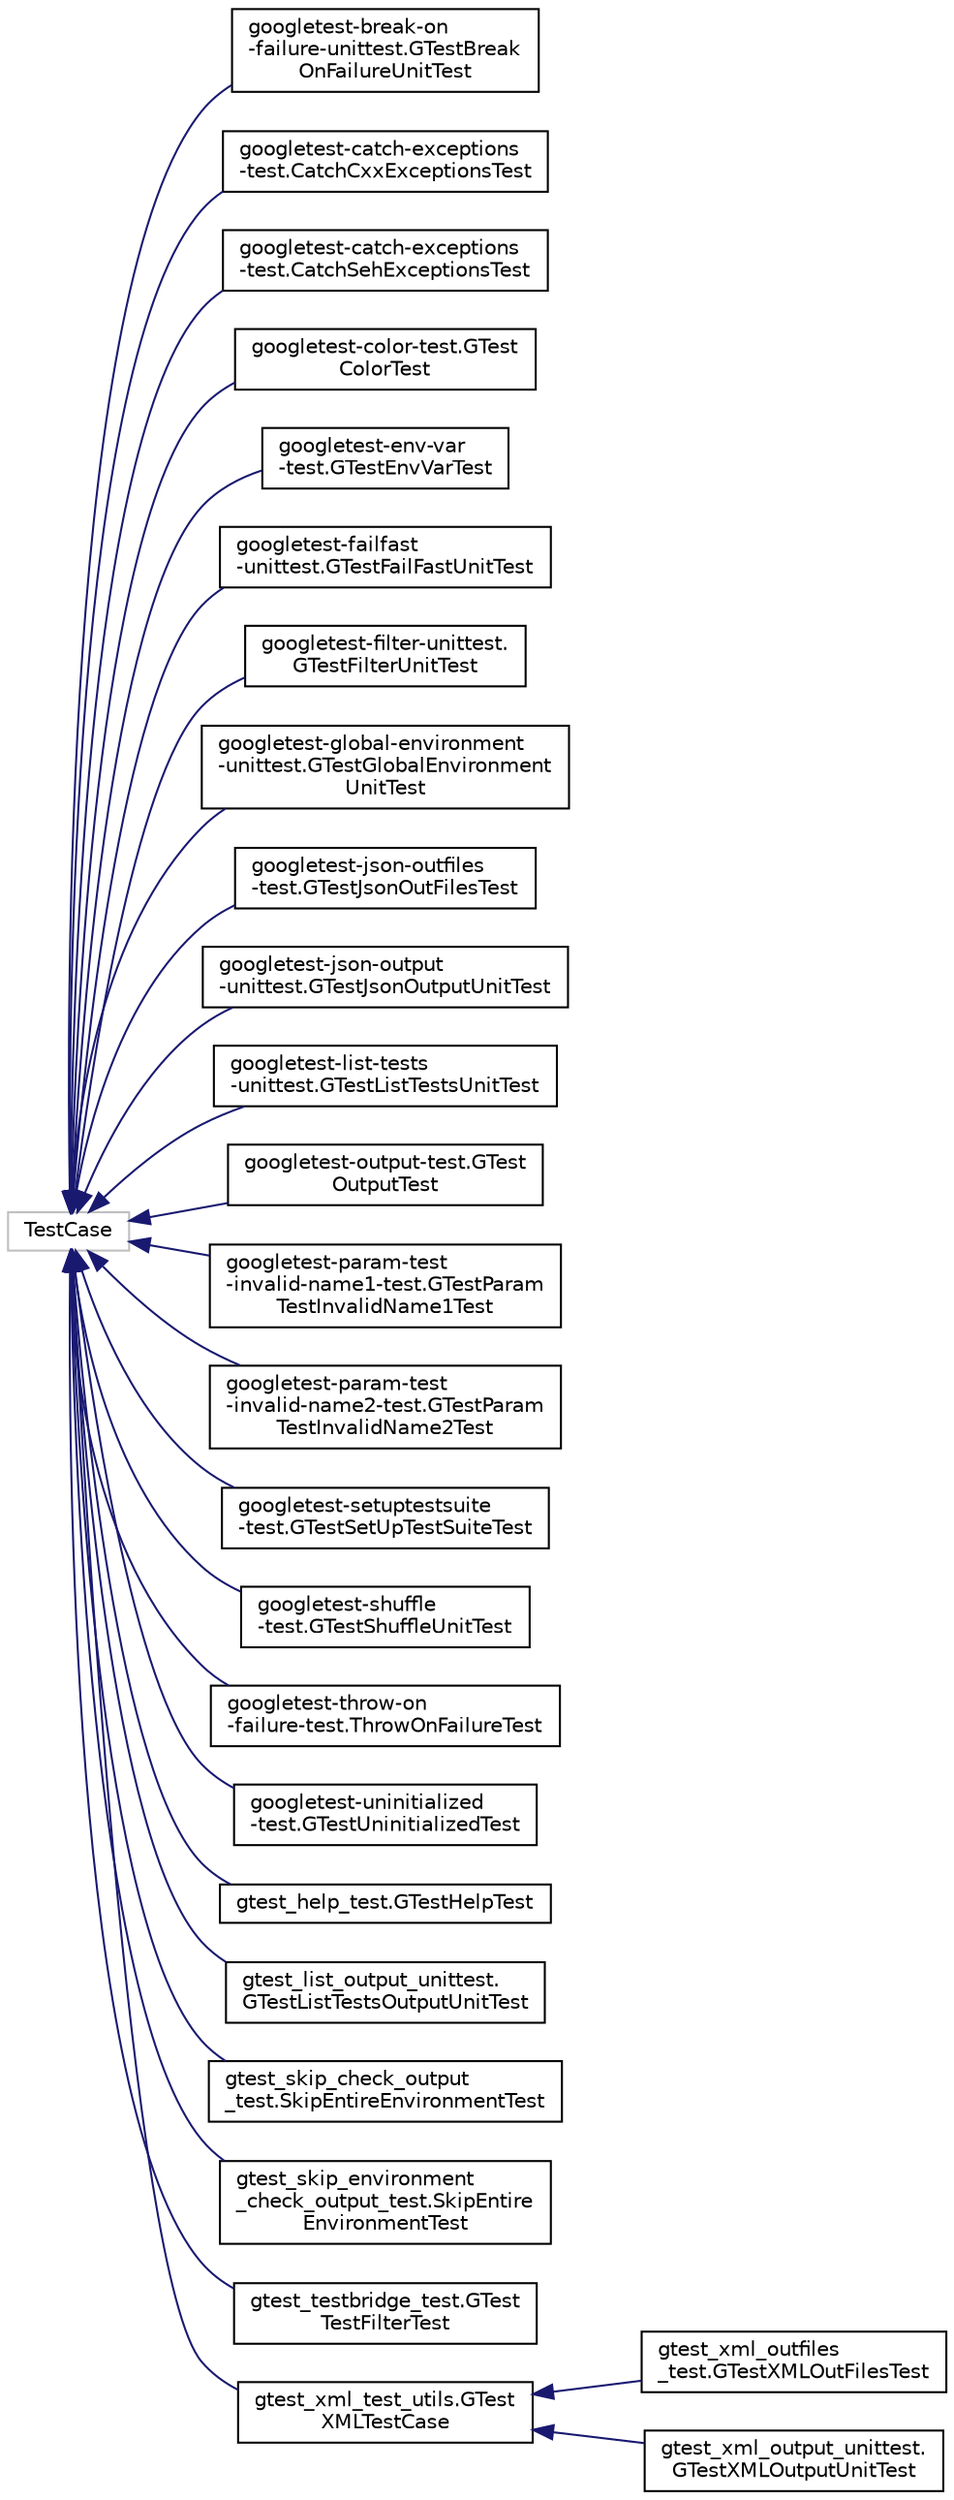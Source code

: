 digraph "Graphical Class Hierarchy"
{
  edge [fontname="Helvetica",fontsize="10",labelfontname="Helvetica",labelfontsize="10"];
  node [fontname="Helvetica",fontsize="10",shape=record];
  rankdir="LR";
  Node171 [label="TestCase",height=0.2,width=0.4,color="grey75", fillcolor="white", style="filled"];
  Node171 -> Node0 [dir="back",color="midnightblue",fontsize="10",style="solid",fontname="Helvetica"];
  Node0 [label="googletest-break-on\l-failure-unittest.GTestBreak\lOnFailureUnitTest",height=0.2,width=0.4,color="black", fillcolor="white", style="filled",URL="$classgoogletest-break-on-failure-unittest_1_1GTestBreakOnFailureUnitTest.html"];
  Node171 -> Node173 [dir="back",color="midnightblue",fontsize="10",style="solid",fontname="Helvetica"];
  Node173 [label="googletest-catch-exceptions\l-test.CatchCxxExceptionsTest",height=0.2,width=0.4,color="black", fillcolor="white", style="filled",URL="$classgoogletest-catch-exceptions-test_1_1CatchCxxExceptionsTest.html"];
  Node171 -> Node174 [dir="back",color="midnightblue",fontsize="10",style="solid",fontname="Helvetica"];
  Node174 [label="googletest-catch-exceptions\l-test.CatchSehExceptionsTest",height=0.2,width=0.4,color="black", fillcolor="white", style="filled",URL="$classgoogletest-catch-exceptions-test_1_1CatchSehExceptionsTest.html"];
  Node171 -> Node175 [dir="back",color="midnightblue",fontsize="10",style="solid",fontname="Helvetica"];
  Node175 [label="googletest-color-test.GTest\lColorTest",height=0.2,width=0.4,color="black", fillcolor="white", style="filled",URL="$classgoogletest-color-test_1_1GTestColorTest.html"];
  Node171 -> Node176 [dir="back",color="midnightblue",fontsize="10",style="solid",fontname="Helvetica"];
  Node176 [label="googletest-env-var\l-test.GTestEnvVarTest",height=0.2,width=0.4,color="black", fillcolor="white", style="filled",URL="$classgoogletest-env-var-test_1_1GTestEnvVarTest.html"];
  Node171 -> Node177 [dir="back",color="midnightblue",fontsize="10",style="solid",fontname="Helvetica"];
  Node177 [label="googletest-failfast\l-unittest.GTestFailFastUnitTest",height=0.2,width=0.4,color="black", fillcolor="white", style="filled",URL="$classgoogletest-failfast-unittest_1_1GTestFailFastUnitTest.html"];
  Node171 -> Node178 [dir="back",color="midnightblue",fontsize="10",style="solid",fontname="Helvetica"];
  Node178 [label="googletest-filter-unittest.\lGTestFilterUnitTest",height=0.2,width=0.4,color="black", fillcolor="white", style="filled",URL="$classgoogletest-filter-unittest_1_1GTestFilterUnitTest.html"];
  Node171 -> Node179 [dir="back",color="midnightblue",fontsize="10",style="solid",fontname="Helvetica"];
  Node179 [label="googletest-global-environment\l-unittest.GTestGlobalEnvironment\lUnitTest",height=0.2,width=0.4,color="black", fillcolor="white", style="filled",URL="$classgoogletest-global-environment-unittest_1_1GTestGlobalEnvironmentUnitTest.html"];
  Node171 -> Node180 [dir="back",color="midnightblue",fontsize="10",style="solid",fontname="Helvetica"];
  Node180 [label="googletest-json-outfiles\l-test.GTestJsonOutFilesTest",height=0.2,width=0.4,color="black", fillcolor="white", style="filled",URL="$classgoogletest-json-outfiles-test_1_1GTestJsonOutFilesTest.html"];
  Node171 -> Node181 [dir="back",color="midnightblue",fontsize="10",style="solid",fontname="Helvetica"];
  Node181 [label="googletest-json-output\l-unittest.GTestJsonOutputUnitTest",height=0.2,width=0.4,color="black", fillcolor="white", style="filled",URL="$classgoogletest-json-output-unittest_1_1GTestJsonOutputUnitTest.html"];
  Node171 -> Node182 [dir="back",color="midnightblue",fontsize="10",style="solid",fontname="Helvetica"];
  Node182 [label="googletest-list-tests\l-unittest.GTestListTestsUnitTest",height=0.2,width=0.4,color="black", fillcolor="white", style="filled",URL="$classgoogletest-list-tests-unittest_1_1GTestListTestsUnitTest.html"];
  Node171 -> Node183 [dir="back",color="midnightblue",fontsize="10",style="solid",fontname="Helvetica"];
  Node183 [label="googletest-output-test.GTest\lOutputTest",height=0.2,width=0.4,color="black", fillcolor="white", style="filled",URL="$classgoogletest-output-test_1_1GTestOutputTest.html"];
  Node171 -> Node184 [dir="back",color="midnightblue",fontsize="10",style="solid",fontname="Helvetica"];
  Node184 [label="googletest-param-test\l-invalid-name1-test.GTestParam\lTestInvalidName1Test",height=0.2,width=0.4,color="black", fillcolor="white", style="filled",URL="$classgoogletest-param-test-invalid-name1-test_1_1GTestParamTestInvalidName1Test.html"];
  Node171 -> Node185 [dir="back",color="midnightblue",fontsize="10",style="solid",fontname="Helvetica"];
  Node185 [label="googletest-param-test\l-invalid-name2-test.GTestParam\lTestInvalidName2Test",height=0.2,width=0.4,color="black", fillcolor="white", style="filled",URL="$classgoogletest-param-test-invalid-name2-test_1_1GTestParamTestInvalidName2Test.html"];
  Node171 -> Node186 [dir="back",color="midnightblue",fontsize="10",style="solid",fontname="Helvetica"];
  Node186 [label="googletest-setuptestsuite\l-test.GTestSetUpTestSuiteTest",height=0.2,width=0.4,color="black", fillcolor="white", style="filled",URL="$classgoogletest-setuptestsuite-test_1_1GTestSetUpTestSuiteTest.html"];
  Node171 -> Node187 [dir="back",color="midnightblue",fontsize="10",style="solid",fontname="Helvetica"];
  Node187 [label="googletest-shuffle\l-test.GTestShuffleUnitTest",height=0.2,width=0.4,color="black", fillcolor="white", style="filled",URL="$classgoogletest-shuffle-test_1_1GTestShuffleUnitTest.html"];
  Node171 -> Node188 [dir="back",color="midnightblue",fontsize="10",style="solid",fontname="Helvetica"];
  Node188 [label="googletest-throw-on\l-failure-test.ThrowOnFailureTest",height=0.2,width=0.4,color="black", fillcolor="white", style="filled",URL="$classgoogletest-throw-on-failure-test_1_1ThrowOnFailureTest.html"];
  Node171 -> Node189 [dir="back",color="midnightblue",fontsize="10",style="solid",fontname="Helvetica"];
  Node189 [label="googletest-uninitialized\l-test.GTestUninitializedTest",height=0.2,width=0.4,color="black", fillcolor="white", style="filled",URL="$classgoogletest-uninitialized-test_1_1GTestUninitializedTest.html"];
  Node171 -> Node190 [dir="back",color="midnightblue",fontsize="10",style="solid",fontname="Helvetica"];
  Node190 [label="gtest_help_test.GTestHelpTest",height=0.2,width=0.4,color="black", fillcolor="white", style="filled",URL="$classgtest__help__test_1_1GTestHelpTest.html"];
  Node171 -> Node191 [dir="back",color="midnightblue",fontsize="10",style="solid",fontname="Helvetica"];
  Node191 [label="gtest_list_output_unittest.\lGTestListTestsOutputUnitTest",height=0.2,width=0.4,color="black", fillcolor="white", style="filled",URL="$classgtest__list__output__unittest_1_1GTestListTestsOutputUnitTest.html"];
  Node171 -> Node192 [dir="back",color="midnightblue",fontsize="10",style="solid",fontname="Helvetica"];
  Node192 [label="gtest_skip_check_output\l_test.SkipEntireEnvironmentTest",height=0.2,width=0.4,color="black", fillcolor="white", style="filled",URL="$classgtest__skip__check__output__test_1_1SkipEntireEnvironmentTest.html"];
  Node171 -> Node193 [dir="back",color="midnightblue",fontsize="10",style="solid",fontname="Helvetica"];
  Node193 [label="gtest_skip_environment\l_check_output_test.SkipEntire\lEnvironmentTest",height=0.2,width=0.4,color="black", fillcolor="white", style="filled",URL="$classgtest__skip__environment__check__output__test_1_1SkipEntireEnvironmentTest.html"];
  Node171 -> Node194 [dir="back",color="midnightblue",fontsize="10",style="solid",fontname="Helvetica"];
  Node194 [label="gtest_testbridge_test.GTest\lTestFilterTest",height=0.2,width=0.4,color="black", fillcolor="white", style="filled",URL="$classgtest__testbridge__test_1_1GTestTestFilterTest.html"];
  Node171 -> Node195 [dir="back",color="midnightblue",fontsize="10",style="solid",fontname="Helvetica"];
  Node195 [label="gtest_xml_test_utils.GTest\lXMLTestCase",height=0.2,width=0.4,color="black", fillcolor="white", style="filled",URL="$classgtest__xml__test__utils_1_1GTestXMLTestCase.html"];
  Node195 -> Node196 [dir="back",color="midnightblue",fontsize="10",style="solid",fontname="Helvetica"];
  Node196 [label="gtest_xml_outfiles\l_test.GTestXMLOutFilesTest",height=0.2,width=0.4,color="black", fillcolor="white", style="filled",URL="$classgtest__xml__outfiles__test_1_1GTestXMLOutFilesTest.html"];
  Node195 -> Node197 [dir="back",color="midnightblue",fontsize="10",style="solid",fontname="Helvetica"];
  Node197 [label="gtest_xml_output_unittest.\lGTestXMLOutputUnitTest",height=0.2,width=0.4,color="black", fillcolor="white", style="filled",URL="$classgtest__xml__output__unittest_1_1GTestXMLOutputUnitTest.html"];
}
